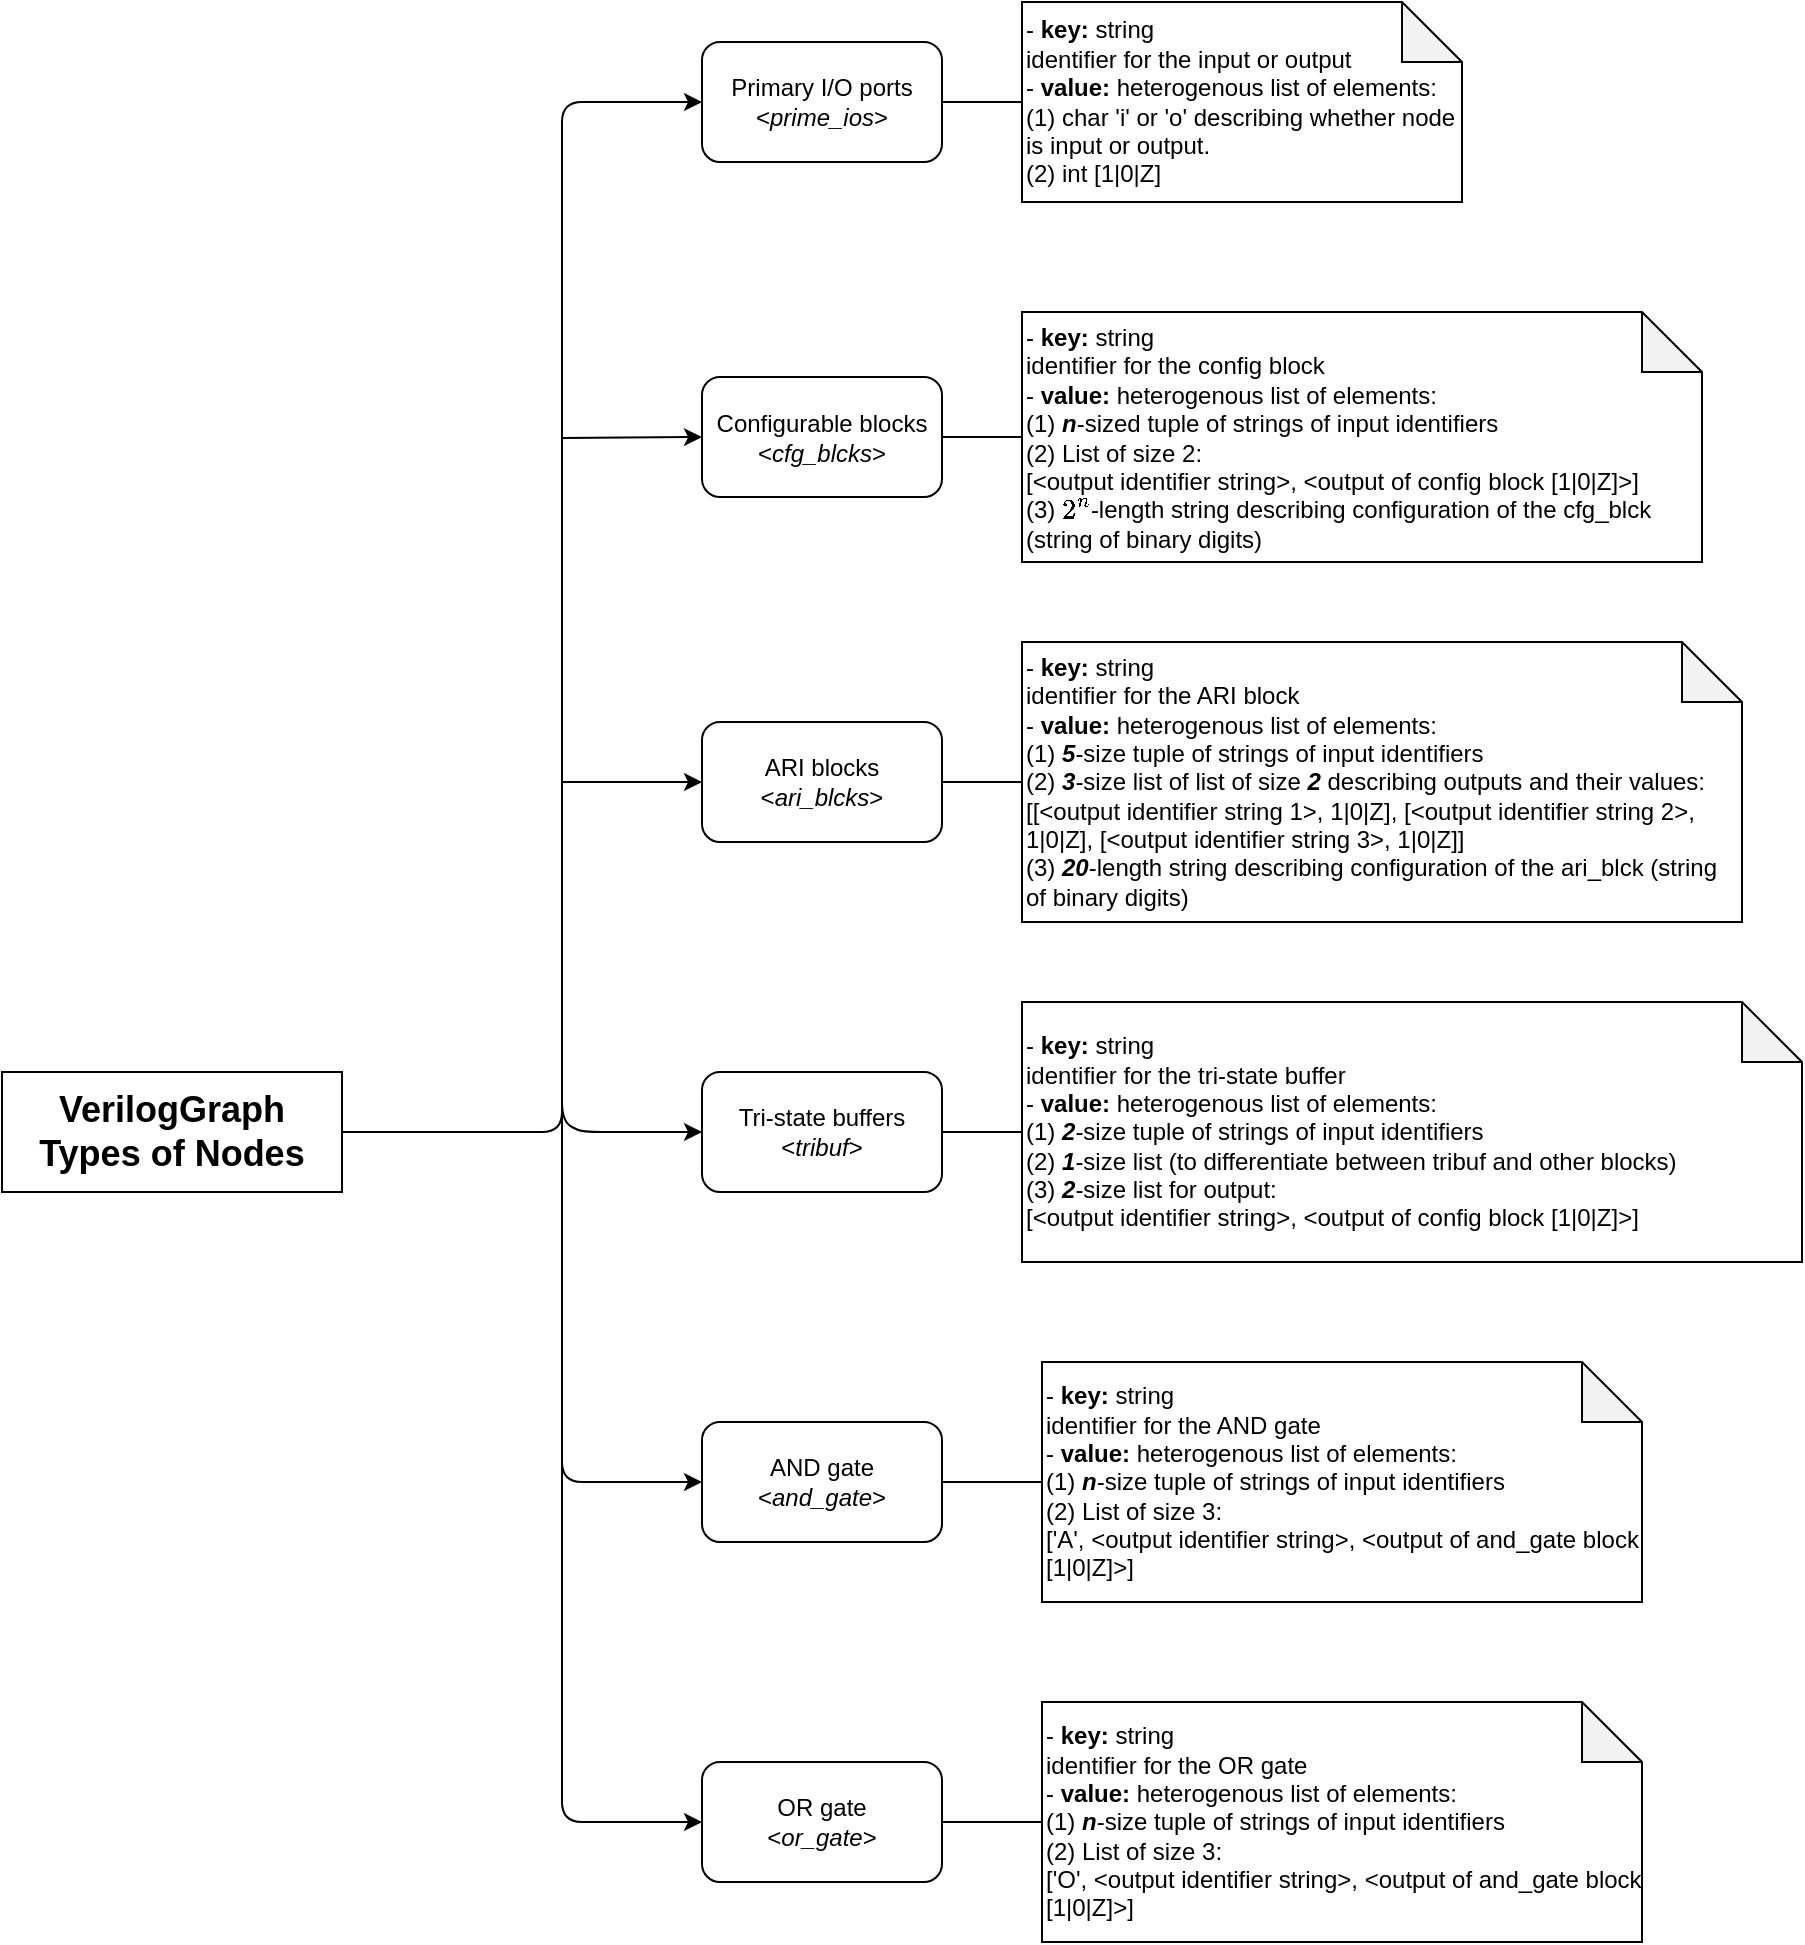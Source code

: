 <mxfile version="14.5.1" type="device"><diagram id="w91MRpBMu5mG3HfkH885" name="Page-1"><mxGraphModel dx="436" dy="295" grid="1" gridSize="10" guides="1" tooltips="1" connect="1" arrows="1" fold="1" page="1" pageScale="1" pageWidth="1654" pageHeight="1169" math="1" shadow="0"><root><mxCell id="0"/><mxCell id="1" parent="0"/><mxCell id="ohVvuvAKV_5UzhCuLrh_-15" style="edgeStyle=orthogonalEdgeStyle;rounded=0;orthogonalLoop=1;jettySize=auto;html=1;entryX=0;entryY=0.5;entryDx=0;entryDy=0;entryPerimeter=0;endArrow=none;endFill=0;" parent="1" source="ohVvuvAKV_5UzhCuLrh_-1" target="ohVvuvAKV_5UzhCuLrh_-5" edge="1"><mxGeometry relative="1" as="geometry"/></mxCell><mxCell id="ohVvuvAKV_5UzhCuLrh_-1" value="Primary I/O ports&lt;br&gt;&amp;lt;&lt;i&gt;prime_ios&lt;/i&gt;&amp;gt;" style="rounded=1;whiteSpace=wrap;html=1;" parent="1" vertex="1"><mxGeometry x="420" y="80" width="120" height="60" as="geometry"/></mxCell><mxCell id="ohVvuvAKV_5UzhCuLrh_-16" value="" style="edgeStyle=orthogonalEdgeStyle;rounded=0;orthogonalLoop=1;jettySize=auto;html=1;endArrow=none;endFill=0;" parent="1" source="ohVvuvAKV_5UzhCuLrh_-2" target="ohVvuvAKV_5UzhCuLrh_-6" edge="1"><mxGeometry relative="1" as="geometry"/></mxCell><mxCell id="ohVvuvAKV_5UzhCuLrh_-2" value="Configurable blocks&lt;br&gt;&amp;lt;&lt;i&gt;cfg_blcks&lt;/i&gt;&amp;gt;" style="rounded=1;whiteSpace=wrap;html=1;" parent="1" vertex="1"><mxGeometry x="420" y="247.5" width="120" height="60" as="geometry"/></mxCell><mxCell id="ohVvuvAKV_5UzhCuLrh_-17" value="" style="edgeStyle=orthogonalEdgeStyle;rounded=0;orthogonalLoop=1;jettySize=auto;html=1;endArrow=none;endFill=0;" parent="1" source="ohVvuvAKV_5UzhCuLrh_-3" target="ohVvuvAKV_5UzhCuLrh_-7" edge="1"><mxGeometry relative="1" as="geometry"/></mxCell><mxCell id="ohVvuvAKV_5UzhCuLrh_-3" value="ARI blocks&lt;br&gt;&amp;lt;&lt;i&gt;ari_blcks&lt;/i&gt;&amp;gt;" style="rounded=1;whiteSpace=wrap;html=1;" parent="1" vertex="1"><mxGeometry x="420" y="420" width="120" height="60" as="geometry"/></mxCell><mxCell id="ohVvuvAKV_5UzhCuLrh_-18" value="" style="edgeStyle=orthogonalEdgeStyle;rounded=0;orthogonalLoop=1;jettySize=auto;html=1;endArrow=none;endFill=0;" parent="1" source="ohVvuvAKV_5UzhCuLrh_-4" target="ohVvuvAKV_5UzhCuLrh_-8" edge="1"><mxGeometry relative="1" as="geometry"/></mxCell><mxCell id="ohVvuvAKV_5UzhCuLrh_-4" value="Tri-state buffers&lt;br&gt;&amp;lt;&lt;i&gt;tribuf&lt;/i&gt;&amp;gt;" style="rounded=1;whiteSpace=wrap;html=1;" parent="1" vertex="1"><mxGeometry x="420" y="595" width="120" height="60" as="geometry"/></mxCell><mxCell id="ohVvuvAKV_5UzhCuLrh_-5" value="- &lt;b&gt;key: &lt;/b&gt;string&lt;br&gt;identifier for the input or output&lt;br&gt;- &lt;b&gt;value: &lt;/b&gt;heterogenous list of elements:&lt;br&gt;(1) char 'i' or 'o' describing whether node is input or output.&lt;br&gt;(2) int [1|0|Z]" style="shape=note;whiteSpace=wrap;html=1;backgroundOutline=1;darkOpacity=0.05;align=left;" parent="1" vertex="1"><mxGeometry x="580" y="60" width="220" height="100" as="geometry"/></mxCell><mxCell id="ohVvuvAKV_5UzhCuLrh_-6" value="- &lt;b&gt;key: &lt;/b&gt;string&lt;br&gt;identifier for the config block&lt;br&gt;- &lt;b&gt;value: &lt;/b&gt;heterogenous list of elements:&lt;br&gt;(1) &lt;i style=&quot;font-weight: bold&quot;&gt;n&lt;/i&gt;-sized tuple of strings of input identifiers&lt;br&gt;(2) List of size 2:&lt;br&gt;[&amp;lt;output identifier string&amp;gt;, &amp;lt;output of config block [1|0|Z]&amp;gt;]&lt;br&gt;(3) `2^n`-length string describing configuration of the cfg_blck (string of binary digits)" style="shape=note;whiteSpace=wrap;html=1;backgroundOutline=1;darkOpacity=0.05;align=left;" parent="1" vertex="1"><mxGeometry x="580" y="215" width="340" height="125" as="geometry"/></mxCell><mxCell id="ohVvuvAKV_5UzhCuLrh_-7" value="- &lt;b&gt;key: &lt;/b&gt;string&lt;br&gt;identifier for the ARI block&lt;br&gt;- &lt;b&gt;value: &lt;/b&gt;heterogenous list of elements:&lt;br&gt;(1) &lt;i style=&quot;font-weight: bold&quot;&gt;5&lt;/i&gt;-size tuple of strings of input identifiers&lt;br&gt;(2) &lt;i style=&quot;font-weight: bold&quot;&gt;3&lt;/i&gt;-size list of list of size &lt;i style=&quot;font-weight: bold&quot;&gt;2 &lt;/i&gt;describing outputs and their values:&lt;br&gt;[[&amp;lt;output identifier string 1&amp;gt;, 1|0|Z], [&amp;lt;output identifier string 2&amp;gt;, 1|0|Z], [&amp;lt;output identifier string 3&amp;gt;, 1|0|Z]]&lt;br&gt;(3) &lt;b&gt;&lt;i&gt;20&lt;/i&gt;&lt;/b&gt;-length string describing configuration of the ari_blck (string of binary digits)" style="shape=note;whiteSpace=wrap;html=1;backgroundOutline=1;darkOpacity=0.05;align=left;" parent="1" vertex="1"><mxGeometry x="580" y="380" width="360" height="140" as="geometry"/></mxCell><mxCell id="ohVvuvAKV_5UzhCuLrh_-8" value="-&amp;nbsp;&lt;b&gt;key:&amp;nbsp;&lt;/b&gt;string&lt;br&gt;identifier for the tri-state buffer&lt;br&gt;-&amp;nbsp;&lt;b&gt;value:&amp;nbsp;&lt;/b&gt;heterogenous list of elements:&lt;br&gt;(1)&amp;nbsp;&lt;i style=&quot;font-weight: bold&quot;&gt;2&lt;/i&gt;-size tuple of strings of input identifiers&lt;br&gt;(2)&amp;nbsp;&lt;i style=&quot;font-weight: bold&quot;&gt;1&lt;/i&gt;-size list (to differentiate between tribuf and other blocks)&lt;br&gt;(3)&amp;nbsp;&lt;b&gt;&lt;i&gt;2&lt;/i&gt;&lt;/b&gt;-size list for output:&lt;br&gt;[&amp;lt;output identifier string&amp;gt;, &amp;lt;output of config block [1|0|Z]&amp;gt;]" style="shape=note;whiteSpace=wrap;html=1;backgroundOutline=1;darkOpacity=0.05;align=left;" parent="1" vertex="1"><mxGeometry x="580" y="560" width="390" height="130" as="geometry"/></mxCell><mxCell id="ohVvuvAKV_5UzhCuLrh_-9" value="&lt;b&gt;&lt;font style=&quot;font-size: 18px&quot;&gt;VerilogGraph&lt;br&gt;Types of Nodes&lt;br&gt;&lt;/font&gt;&lt;/b&gt;" style="rounded=0;whiteSpace=wrap;html=1;" parent="1" vertex="1"><mxGeometry x="70" y="595" width="170" height="60" as="geometry"/></mxCell><mxCell id="ohVvuvAKV_5UzhCuLrh_-11" value="" style="endArrow=classic;html=1;entryX=0;entryY=0.5;entryDx=0;entryDy=0;" parent="1" target="ohVvuvAKV_5UzhCuLrh_-2" edge="1"><mxGeometry width="50" height="50" relative="1" as="geometry"><mxPoint x="350" y="278" as="sourcePoint"/><mxPoint x="570" y="350" as="targetPoint"/></mxGeometry></mxCell><mxCell id="ohVvuvAKV_5UzhCuLrh_-12" value="" style="endArrow=classic;html=1;entryX=0;entryY=0.5;entryDx=0;entryDy=0;" parent="1" target="ohVvuvAKV_5UzhCuLrh_-4" edge="1"><mxGeometry width="50" height="50" relative="1" as="geometry"><mxPoint x="350" y="360" as="sourcePoint"/><mxPoint x="490" y="380" as="targetPoint"/><Array as="points"><mxPoint x="350" y="620"/><mxPoint x="360" y="625"/></Array></mxGeometry></mxCell><mxCell id="ohVvuvAKV_5UzhCuLrh_-13" value="" style="endArrow=classic;html=1;entryX=0;entryY=0.5;entryDx=0;entryDy=0;" parent="1" target="ohVvuvAKV_5UzhCuLrh_-3" edge="1"><mxGeometry width="50" height="50" relative="1" as="geometry"><mxPoint x="350" y="450" as="sourcePoint"/><mxPoint x="490" y="380" as="targetPoint"/></mxGeometry></mxCell><mxCell id="ohVvuvAKV_5UzhCuLrh_-14" value="" style="endArrow=classic;html=1;exitX=1;exitY=0.5;exitDx=0;exitDy=0;entryX=0;entryY=0.5;entryDx=0;entryDy=0;" parent="1" source="ohVvuvAKV_5UzhCuLrh_-9" target="ohVvuvAKV_5UzhCuLrh_-1" edge="1"><mxGeometry width="50" height="50" relative="1" as="geometry"><mxPoint x="440" y="390" as="sourcePoint"/><mxPoint x="490" y="340" as="targetPoint"/><Array as="points"><mxPoint x="350" y="625"/><mxPoint x="350" y="370"/><mxPoint x="350" y="110"/></Array></mxGeometry></mxCell><mxCell id="PZc26pz3maZMGdRvz6Kt-1" style="edgeStyle=orthogonalEdgeStyle;rounded=0;orthogonalLoop=1;jettySize=auto;html=1;entryX=0;entryY=0.5;entryDx=0;entryDy=0;entryPerimeter=0;endArrow=none;endFill=0;" parent="1" source="PZc26pz3maZMGdRvz6Kt-2" target="PZc26pz3maZMGdRvz6Kt-3" edge="1"><mxGeometry relative="1" as="geometry"/></mxCell><mxCell id="PZc26pz3maZMGdRvz6Kt-2" value="AND gate&lt;br&gt;&amp;lt;&lt;i&gt;and_gate&lt;/i&gt;&amp;gt;" style="rounded=1;whiteSpace=wrap;html=1;" parent="1" vertex="1"><mxGeometry x="420" y="770" width="120" height="60" as="geometry"/></mxCell><mxCell id="PZc26pz3maZMGdRvz6Kt-3" value="- &lt;b&gt;key: &lt;/b&gt;string&lt;br&gt;identifier for the AND gate&lt;br&gt;- &lt;b&gt;value: &lt;/b&gt;heterogenous list of elements:&lt;br&gt;(1)&amp;nbsp;&lt;i style=&quot;font-weight: bold&quot;&gt;n&lt;/i&gt;-size tuple of strings of input identifiers&lt;br&gt;(2) List of size 3:&lt;br&gt;['A', &amp;lt;output identifier string&amp;gt;, &amp;lt;output of and_gate block [1|0|Z]&amp;gt;]" style="shape=note;whiteSpace=wrap;html=1;backgroundOutline=1;darkOpacity=0.05;align=left;" parent="1" vertex="1"><mxGeometry x="590" y="740" width="300" height="120" as="geometry"/></mxCell><mxCell id="PZc26pz3maZMGdRvz6Kt-4" style="edgeStyle=orthogonalEdgeStyle;rounded=0;orthogonalLoop=1;jettySize=auto;html=1;entryX=0;entryY=0.5;entryDx=0;entryDy=0;entryPerimeter=0;endArrow=none;endFill=0;" parent="1" source="PZc26pz3maZMGdRvz6Kt-5" target="PZc26pz3maZMGdRvz6Kt-6" edge="1"><mxGeometry relative="1" as="geometry"/></mxCell><mxCell id="PZc26pz3maZMGdRvz6Kt-5" value="OR gate&lt;br&gt;&amp;lt;&lt;i&gt;or_gate&lt;/i&gt;&amp;gt;" style="rounded=1;whiteSpace=wrap;html=1;" parent="1" vertex="1"><mxGeometry x="420" y="940" width="120" height="60" as="geometry"/></mxCell><mxCell id="PZc26pz3maZMGdRvz6Kt-6" value="- &lt;b&gt;key: &lt;/b&gt;string&lt;br&gt;identifier for the OR gate&lt;br&gt;- &lt;b&gt;value: &lt;/b&gt;heterogenous list of elements:&lt;br&gt;(1)&amp;nbsp;&lt;i style=&quot;font-weight: bold&quot;&gt;n&lt;/i&gt;-size tuple of strings of input identifiers&lt;br&gt;(2) List of size 3:&lt;br&gt;['O', &amp;lt;output identifier string&amp;gt;, &amp;lt;output of and_gate block [1|0|Z]&amp;gt;]" style="shape=note;whiteSpace=wrap;html=1;backgroundOutline=1;darkOpacity=0.05;align=left;" parent="1" vertex="1"><mxGeometry x="590" y="910" width="300" height="120" as="geometry"/></mxCell><mxCell id="PZc26pz3maZMGdRvz6Kt-7" value="" style="endArrow=classic;html=1;entryX=0;entryY=0.5;entryDx=0;entryDy=0;" parent="1" target="PZc26pz3maZMGdRvz6Kt-2" edge="1"><mxGeometry width="50" height="50" relative="1" as="geometry"><mxPoint x="350" y="610" as="sourcePoint"/><mxPoint x="560" y="780" as="targetPoint"/><Array as="points"><mxPoint x="350" y="800"/></Array></mxGeometry></mxCell><mxCell id="PZc26pz3maZMGdRvz6Kt-8" value="" style="endArrow=classic;html=1;entryX=0;entryY=0.5;entryDx=0;entryDy=0;" parent="1" target="PZc26pz3maZMGdRvz6Kt-5" edge="1"><mxGeometry width="50" height="50" relative="1" as="geometry"><mxPoint x="350" y="780" as="sourcePoint"/><mxPoint x="560" y="780" as="targetPoint"/><Array as="points"><mxPoint x="350" y="970"/></Array></mxGeometry></mxCell></root></mxGraphModel></diagram></mxfile>